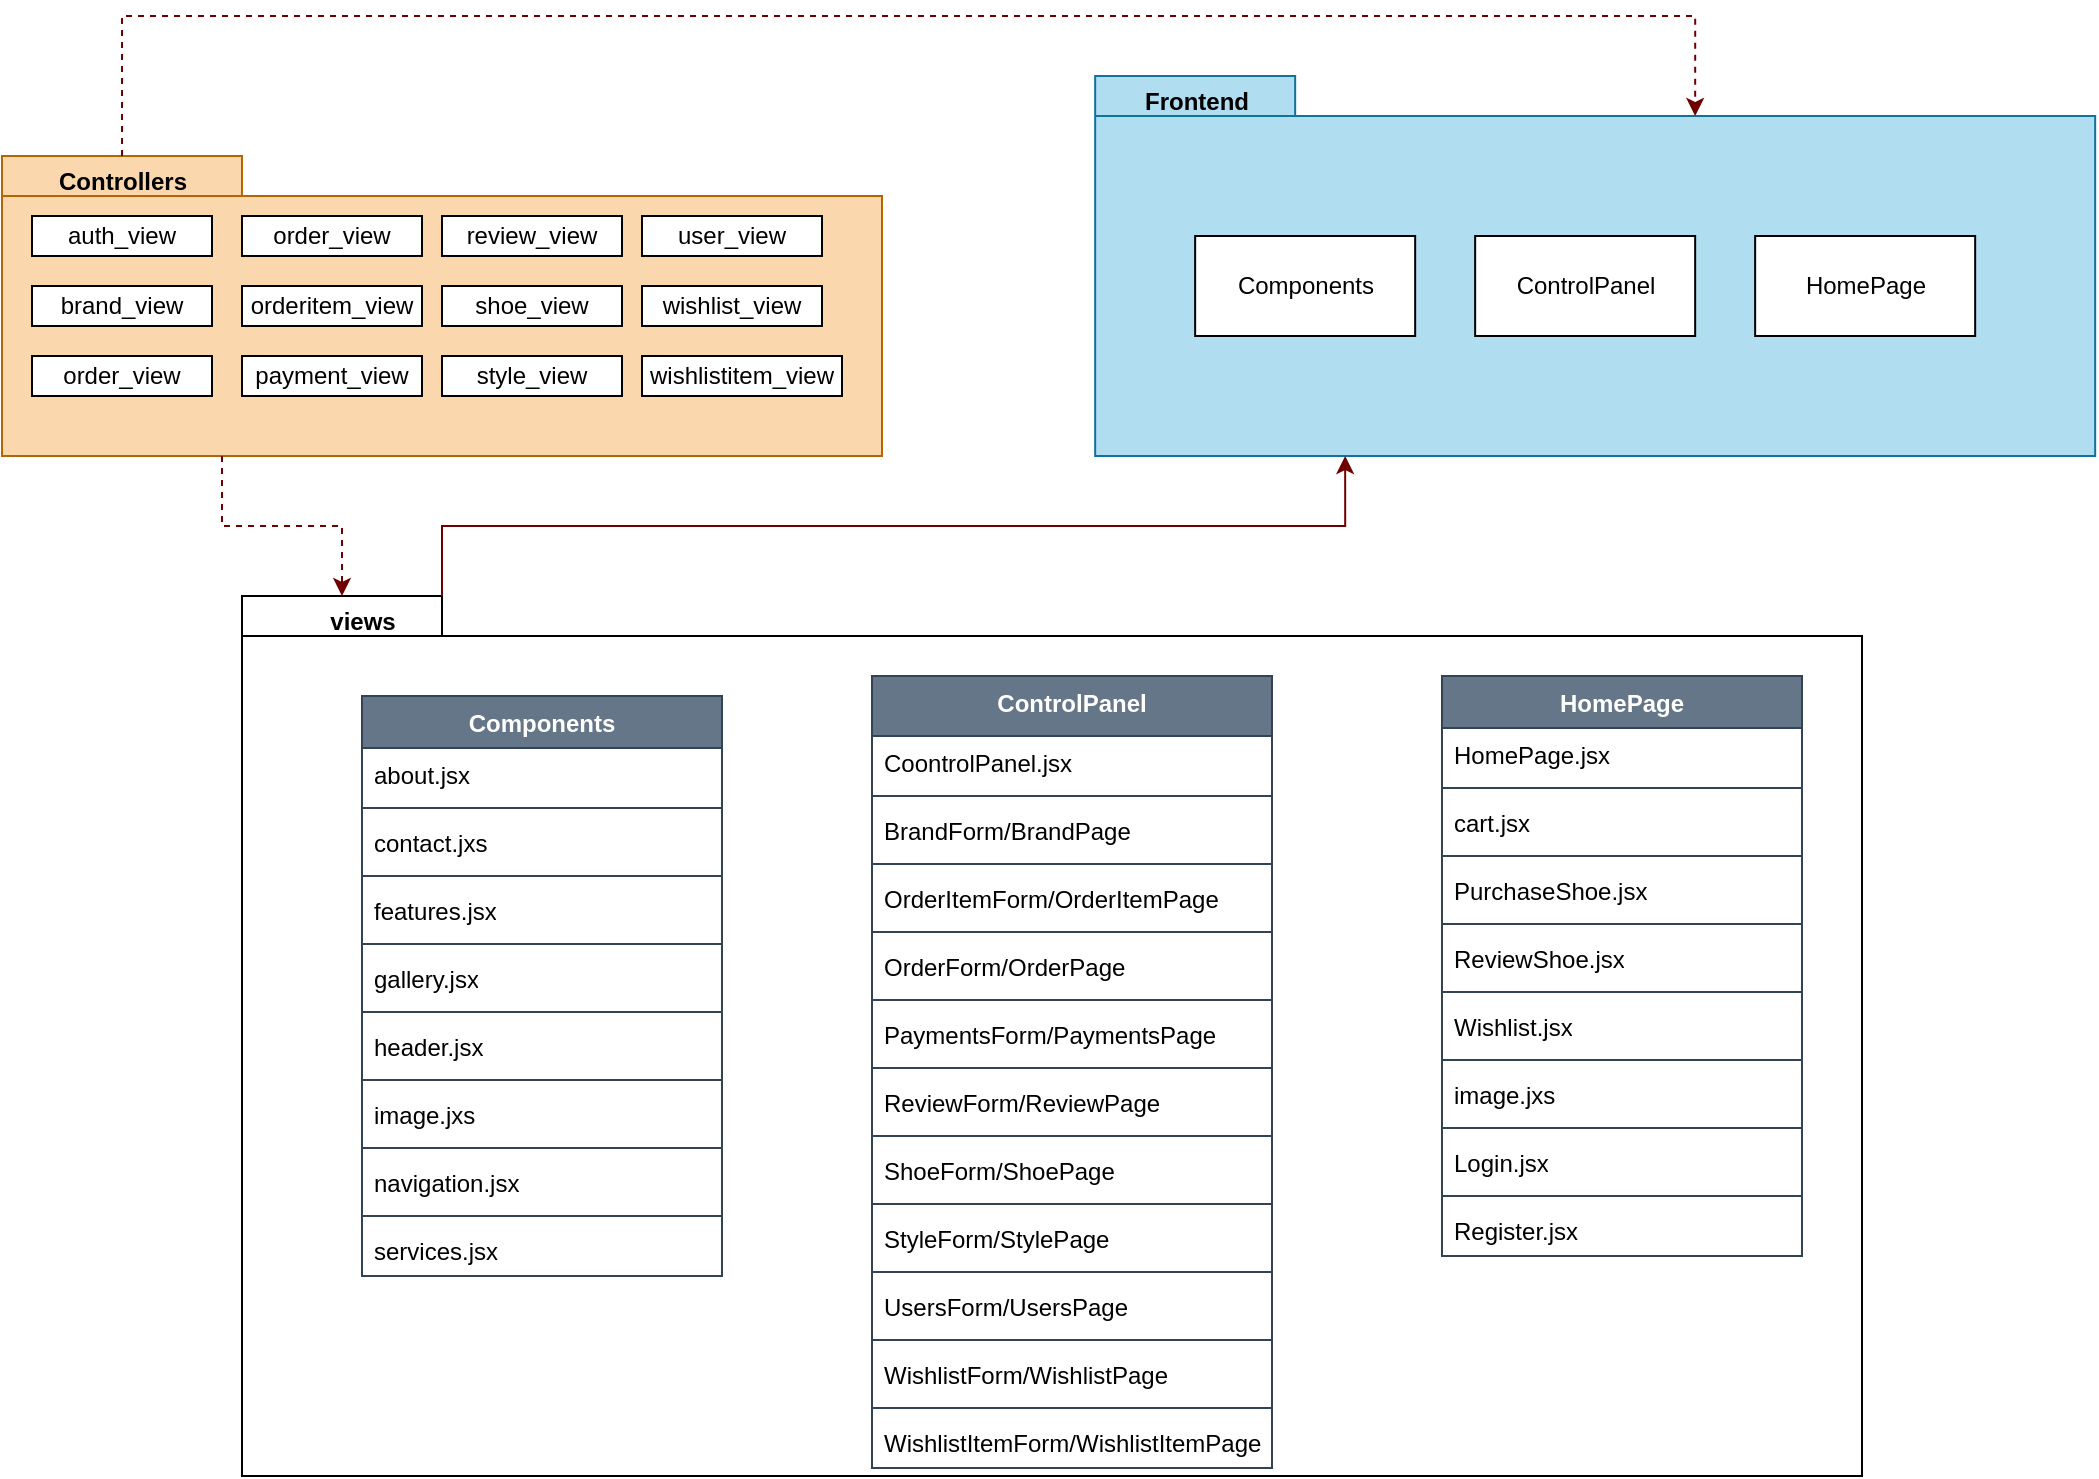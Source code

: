 <mxfile version="24.7.17">
  <diagram name="Page-1" id="XoJ6GztOsyJkERgWAAoV">
    <mxGraphModel dx="1909" dy="1129" grid="1" gridSize="10" guides="1" tooltips="1" connect="1" arrows="1" fold="1" page="1" pageScale="1" pageWidth="850" pageHeight="1100" math="0" shadow="0">
      <root>
        <mxCell id="0" />
        <mxCell id="1" parent="0" />
        <mxCell id="wtqg4yNwESzcqWfz0uw_-3" value="" style="shape=folder;fontStyle=1;spacingTop=10;tabWidth=100;tabHeight=20;tabPosition=left;html=1;whiteSpace=wrap;fillColor=#b1ddf0;strokeColor=#10739e;" vertex="1" parent="1">
          <mxGeometry x="906.58" y="110" width="500" height="190" as="geometry" />
        </mxCell>
        <mxCell id="wtqg4yNwESzcqWfz0uw_-4" value="Frontend" style="text;align=center;fontStyle=1;verticalAlign=middle;spacingLeft=3;spacingRight=3;strokeColor=none;rotatable=0;points=[[0,0.5],[1,0.5]];portConstraint=eastwest;html=1;" vertex="1" parent="1">
          <mxGeometry x="916.58" y="110" width="80" height="26" as="geometry" />
        </mxCell>
        <mxCell id="wtqg4yNwESzcqWfz0uw_-22" value="" style="shape=folder;fontStyle=1;spacingTop=10;tabWidth=120;tabHeight=20;tabPosition=left;html=1;whiteSpace=wrap;fillColor=#fad7ac;strokeColor=#b46504;" vertex="1" parent="1">
          <mxGeometry x="360" y="150" width="440" height="150" as="geometry" />
        </mxCell>
        <mxCell id="wtqg4yNwESzcqWfz0uw_-23" value="Controllers" style="text;align=center;fontStyle=1;verticalAlign=middle;spacingLeft=3;spacingRight=3;strokeColor=none;rotatable=0;points=[[0,0.5],[1,0.5]];portConstraint=eastwest;html=1;" vertex="1" parent="1">
          <mxGeometry x="380" y="150" width="80" height="26" as="geometry" />
        </mxCell>
        <mxCell id="wtqg4yNwESzcqWfz0uw_-27" value="orderitem_view" style="html=1;whiteSpace=wrap;" vertex="1" parent="1">
          <mxGeometry x="480" y="215" width="90" height="20" as="geometry" />
        </mxCell>
        <mxCell id="wtqg4yNwESzcqWfz0uw_-28" value="order_view" style="html=1;whiteSpace=wrap;" vertex="1" parent="1">
          <mxGeometry x="480" y="180" width="90" height="20" as="geometry" />
        </mxCell>
        <mxCell id="wtqg4yNwESzcqWfz0uw_-29" value="brand_view" style="html=1;whiteSpace=wrap;" vertex="1" parent="1">
          <mxGeometry x="375" y="215" width="90" height="20" as="geometry" />
        </mxCell>
        <mxCell id="wtqg4yNwESzcqWfz0uw_-30" value="auth_view" style="html=1;whiteSpace=wrap;" vertex="1" parent="1">
          <mxGeometry x="375" y="180" width="90" height="20" as="geometry" />
        </mxCell>
        <mxCell id="wtqg4yNwESzcqWfz0uw_-31" value="style_view" style="html=1;whiteSpace=wrap;" vertex="1" parent="1">
          <mxGeometry x="580" y="250" width="90" height="20" as="geometry" />
        </mxCell>
        <mxCell id="wtqg4yNwESzcqWfz0uw_-32" value="shoe_view" style="html=1;whiteSpace=wrap;" vertex="1" parent="1">
          <mxGeometry x="580" y="215" width="90" height="20" as="geometry" />
        </mxCell>
        <mxCell id="wtqg4yNwESzcqWfz0uw_-33" value="review_view" style="html=1;whiteSpace=wrap;" vertex="1" parent="1">
          <mxGeometry x="580" y="180" width="90" height="20" as="geometry" />
        </mxCell>
        <mxCell id="wtqg4yNwESzcqWfz0uw_-34" value="payment_view" style="html=1;whiteSpace=wrap;" vertex="1" parent="1">
          <mxGeometry x="480" y="250" width="90" height="20" as="geometry" />
        </mxCell>
        <mxCell id="wtqg4yNwESzcqWfz0uw_-35" value="order_view" style="html=1;whiteSpace=wrap;" vertex="1" parent="1">
          <mxGeometry x="375" y="250" width="90" height="20" as="geometry" />
        </mxCell>
        <mxCell id="wtqg4yNwESzcqWfz0uw_-36" value="user_view" style="html=1;whiteSpace=wrap;" vertex="1" parent="1">
          <mxGeometry x="680" y="180" width="90" height="20" as="geometry" />
        </mxCell>
        <mxCell id="wtqg4yNwESzcqWfz0uw_-37" value="wishlist_view" style="html=1;whiteSpace=wrap;" vertex="1" parent="1">
          <mxGeometry x="680" y="215" width="90" height="20" as="geometry" />
        </mxCell>
        <mxCell id="wtqg4yNwESzcqWfz0uw_-38" value="wishlistitem_view" style="html=1;whiteSpace=wrap;" vertex="1" parent="1">
          <mxGeometry x="680" y="250" width="100" height="20" as="geometry" />
        </mxCell>
        <mxCell id="wtqg4yNwESzcqWfz0uw_-39" value="HomePage" style="html=1;whiteSpace=wrap;" vertex="1" parent="1">
          <mxGeometry x="1236.58" y="190" width="110" height="50" as="geometry" />
        </mxCell>
        <mxCell id="wtqg4yNwESzcqWfz0uw_-41" value="ControlPanel" style="html=1;whiteSpace=wrap;" vertex="1" parent="1">
          <mxGeometry x="1096.58" y="190" width="110" height="50" as="geometry" />
        </mxCell>
        <mxCell id="wtqg4yNwESzcqWfz0uw_-42" value="Components" style="html=1;whiteSpace=wrap;" vertex="1" parent="1">
          <mxGeometry x="956.58" y="190" width="110" height="50" as="geometry" />
        </mxCell>
        <mxCell id="wtqg4yNwESzcqWfz0uw_-46" value="" style="shape=folder;fontStyle=1;spacingTop=10;tabWidth=100;tabHeight=20;tabPosition=left;html=1;whiteSpace=wrap;" vertex="1" parent="1">
          <mxGeometry x="480.0" y="370" width="810" height="440" as="geometry" />
        </mxCell>
        <mxCell id="wtqg4yNwESzcqWfz0uw_-47" value="views" style="text;align=center;fontStyle=1;verticalAlign=middle;spacingLeft=3;spacingRight=3;strokeColor=none;rotatable=0;points=[[0,0.5],[1,0.5]];portConstraint=eastwest;html=1;" vertex="1" parent="1">
          <mxGeometry x="500" y="370" width="80" height="26" as="geometry" />
        </mxCell>
        <mxCell id="wtqg4yNwESzcqWfz0uw_-88" value="Components" style="swimlane;fontStyle=1;align=center;verticalAlign=top;childLayout=stackLayout;horizontal=1;startSize=26;horizontalStack=0;resizeParent=1;resizeParentMax=0;resizeLast=0;collapsible=1;marginBottom=0;whiteSpace=wrap;html=1;fillColor=#647687;fontColor=#ffffff;strokeColor=#314354;" vertex="1" parent="1">
          <mxGeometry x="540" y="420" width="180" height="290" as="geometry" />
        </mxCell>
        <mxCell id="wtqg4yNwESzcqWfz0uw_-89" value="about.jsx" style="text;strokeColor=none;fillColor=none;align=left;verticalAlign=top;spacingLeft=4;spacingRight=4;overflow=hidden;rotatable=0;points=[[0,0.5],[1,0.5]];portConstraint=eastwest;whiteSpace=wrap;html=1;" vertex="1" parent="wtqg4yNwESzcqWfz0uw_-88">
          <mxGeometry y="26" width="180" height="26" as="geometry" />
        </mxCell>
        <mxCell id="wtqg4yNwESzcqWfz0uw_-90" value="" style="line;strokeWidth=1;fillColor=none;align=left;verticalAlign=middle;spacingTop=-1;spacingLeft=3;spacingRight=3;rotatable=0;labelPosition=right;points=[];portConstraint=eastwest;strokeColor=inherit;" vertex="1" parent="wtqg4yNwESzcqWfz0uw_-88">
          <mxGeometry y="52" width="180" height="8" as="geometry" />
        </mxCell>
        <mxCell id="wtqg4yNwESzcqWfz0uw_-91" value="contact.jxs" style="text;strokeColor=none;fillColor=none;align=left;verticalAlign=top;spacingLeft=4;spacingRight=4;overflow=hidden;rotatable=0;points=[[0,0.5],[1,0.5]];portConstraint=eastwest;whiteSpace=wrap;html=1;" vertex="1" parent="wtqg4yNwESzcqWfz0uw_-88">
          <mxGeometry y="60" width="180" height="26" as="geometry" />
        </mxCell>
        <mxCell id="wtqg4yNwESzcqWfz0uw_-97" value="" style="line;strokeWidth=1;fillColor=none;align=left;verticalAlign=middle;spacingTop=-1;spacingLeft=3;spacingRight=3;rotatable=0;labelPosition=right;points=[];portConstraint=eastwest;strokeColor=inherit;" vertex="1" parent="wtqg4yNwESzcqWfz0uw_-88">
          <mxGeometry y="86" width="180" height="8" as="geometry" />
        </mxCell>
        <mxCell id="wtqg4yNwESzcqWfz0uw_-92" value="features.jsx" style="text;strokeColor=none;fillColor=none;align=left;verticalAlign=top;spacingLeft=4;spacingRight=4;overflow=hidden;rotatable=0;points=[[0,0.5],[1,0.5]];portConstraint=eastwest;whiteSpace=wrap;html=1;" vertex="1" parent="wtqg4yNwESzcqWfz0uw_-88">
          <mxGeometry y="94" width="180" height="26" as="geometry" />
        </mxCell>
        <mxCell id="wtqg4yNwESzcqWfz0uw_-102" value="" style="line;strokeWidth=1;fillColor=none;align=left;verticalAlign=middle;spacingTop=-1;spacingLeft=3;spacingRight=3;rotatable=0;labelPosition=right;points=[];portConstraint=eastwest;strokeColor=inherit;" vertex="1" parent="wtqg4yNwESzcqWfz0uw_-88">
          <mxGeometry y="120" width="180" height="8" as="geometry" />
        </mxCell>
        <mxCell id="wtqg4yNwESzcqWfz0uw_-93" value="gallery.jsx" style="text;strokeColor=none;fillColor=none;align=left;verticalAlign=top;spacingLeft=4;spacingRight=4;overflow=hidden;rotatable=0;points=[[0,0.5],[1,0.5]];portConstraint=eastwest;whiteSpace=wrap;html=1;" vertex="1" parent="wtqg4yNwESzcqWfz0uw_-88">
          <mxGeometry y="128" width="180" height="26" as="geometry" />
        </mxCell>
        <mxCell id="wtqg4yNwESzcqWfz0uw_-103" value="" style="line;strokeWidth=1;fillColor=none;align=left;verticalAlign=middle;spacingTop=-1;spacingLeft=3;spacingRight=3;rotatable=0;labelPosition=right;points=[];portConstraint=eastwest;strokeColor=inherit;" vertex="1" parent="wtqg4yNwESzcqWfz0uw_-88">
          <mxGeometry y="154" width="180" height="8" as="geometry" />
        </mxCell>
        <mxCell id="wtqg4yNwESzcqWfz0uw_-95" value="header.jsx" style="text;strokeColor=none;fillColor=none;align=left;verticalAlign=top;spacingLeft=4;spacingRight=4;overflow=hidden;rotatable=0;points=[[0,0.5],[1,0.5]];portConstraint=eastwest;whiteSpace=wrap;html=1;" vertex="1" parent="wtqg4yNwESzcqWfz0uw_-88">
          <mxGeometry y="162" width="180" height="26" as="geometry" />
        </mxCell>
        <mxCell id="wtqg4yNwESzcqWfz0uw_-104" value="" style="line;strokeWidth=1;fillColor=none;align=left;verticalAlign=middle;spacingTop=-1;spacingLeft=3;spacingRight=3;rotatable=0;labelPosition=right;points=[];portConstraint=eastwest;strokeColor=inherit;" vertex="1" parent="wtqg4yNwESzcqWfz0uw_-88">
          <mxGeometry y="188" width="180" height="8" as="geometry" />
        </mxCell>
        <mxCell id="wtqg4yNwESzcqWfz0uw_-96" value="image.jxs" style="text;strokeColor=none;fillColor=none;align=left;verticalAlign=top;spacingLeft=4;spacingRight=4;overflow=hidden;rotatable=0;points=[[0,0.5],[1,0.5]];portConstraint=eastwest;whiteSpace=wrap;html=1;" vertex="1" parent="wtqg4yNwESzcqWfz0uw_-88">
          <mxGeometry y="196" width="180" height="26" as="geometry" />
        </mxCell>
        <mxCell id="wtqg4yNwESzcqWfz0uw_-105" value="" style="line;strokeWidth=1;fillColor=none;align=left;verticalAlign=middle;spacingTop=-1;spacingLeft=3;spacingRight=3;rotatable=0;labelPosition=right;points=[];portConstraint=eastwest;strokeColor=inherit;" vertex="1" parent="wtqg4yNwESzcqWfz0uw_-88">
          <mxGeometry y="222" width="180" height="8" as="geometry" />
        </mxCell>
        <mxCell id="wtqg4yNwESzcqWfz0uw_-94" value="navigation.jsx" style="text;strokeColor=none;fillColor=none;align=left;verticalAlign=top;spacingLeft=4;spacingRight=4;overflow=hidden;rotatable=0;points=[[0,0.5],[1,0.5]];portConstraint=eastwest;whiteSpace=wrap;html=1;" vertex="1" parent="wtqg4yNwESzcqWfz0uw_-88">
          <mxGeometry y="230" width="180" height="26" as="geometry" />
        </mxCell>
        <mxCell id="wtqg4yNwESzcqWfz0uw_-106" value="" style="line;strokeWidth=1;fillColor=none;align=left;verticalAlign=middle;spacingTop=-1;spacingLeft=3;spacingRight=3;rotatable=0;labelPosition=right;points=[];portConstraint=eastwest;strokeColor=inherit;" vertex="1" parent="wtqg4yNwESzcqWfz0uw_-88">
          <mxGeometry y="256" width="180" height="8" as="geometry" />
        </mxCell>
        <mxCell id="wtqg4yNwESzcqWfz0uw_-101" value="services.jsx" style="text;strokeColor=none;fillColor=none;align=left;verticalAlign=top;spacingLeft=4;spacingRight=4;overflow=hidden;rotatable=0;points=[[0,0.5],[1,0.5]];portConstraint=eastwest;whiteSpace=wrap;html=1;" vertex="1" parent="wtqg4yNwESzcqWfz0uw_-88">
          <mxGeometry y="264" width="180" height="26" as="geometry" />
        </mxCell>
        <mxCell id="wtqg4yNwESzcqWfz0uw_-107" value="HomePage" style="swimlane;fontStyle=1;align=center;verticalAlign=top;childLayout=stackLayout;horizontal=1;startSize=26;horizontalStack=0;resizeParent=1;resizeParentMax=0;resizeLast=0;collapsible=1;marginBottom=0;whiteSpace=wrap;html=1;fillColor=#647687;strokeColor=#314354;fontColor=#ffffff;" vertex="1" parent="1">
          <mxGeometry x="1080" y="410" width="180" height="290" as="geometry" />
        </mxCell>
        <mxCell id="wtqg4yNwESzcqWfz0uw_-110" value="HomePage.jsx" style="text;strokeColor=none;fillColor=none;align=left;verticalAlign=top;spacingLeft=4;spacingRight=4;overflow=hidden;rotatable=0;points=[[0,0.5],[1,0.5]];portConstraint=eastwest;whiteSpace=wrap;html=1;" vertex="1" parent="wtqg4yNwESzcqWfz0uw_-107">
          <mxGeometry y="26" width="180" height="26" as="geometry" />
        </mxCell>
        <mxCell id="wtqg4yNwESzcqWfz0uw_-147" value="" style="line;strokeWidth=1;fillColor=none;align=left;verticalAlign=middle;spacingTop=-1;spacingLeft=3;spacingRight=3;rotatable=0;labelPosition=right;points=[];portConstraint=eastwest;strokeColor=inherit;" vertex="1" parent="wtqg4yNwESzcqWfz0uw_-107">
          <mxGeometry y="52" width="180" height="8" as="geometry" />
        </mxCell>
        <mxCell id="wtqg4yNwESzcqWfz0uw_-146" value="cart.jsx" style="text;strokeColor=none;fillColor=none;align=left;verticalAlign=top;spacingLeft=4;spacingRight=4;overflow=hidden;rotatable=0;points=[[0,0.5],[1,0.5]];portConstraint=eastwest;whiteSpace=wrap;html=1;" vertex="1" parent="wtqg4yNwESzcqWfz0uw_-107">
          <mxGeometry y="60" width="180" height="26" as="geometry" />
        </mxCell>
        <mxCell id="wtqg4yNwESzcqWfz0uw_-111" value="" style="line;strokeWidth=1;fillColor=none;align=left;verticalAlign=middle;spacingTop=-1;spacingLeft=3;spacingRight=3;rotatable=0;labelPosition=right;points=[];portConstraint=eastwest;strokeColor=inherit;" vertex="1" parent="wtqg4yNwESzcqWfz0uw_-107">
          <mxGeometry y="86" width="180" height="8" as="geometry" />
        </mxCell>
        <mxCell id="wtqg4yNwESzcqWfz0uw_-112" value="PurchaseShoe.jsx" style="text;strokeColor=none;fillColor=none;align=left;verticalAlign=top;spacingLeft=4;spacingRight=4;overflow=hidden;rotatable=0;points=[[0,0.5],[1,0.5]];portConstraint=eastwest;whiteSpace=wrap;html=1;" vertex="1" parent="wtqg4yNwESzcqWfz0uw_-107">
          <mxGeometry y="94" width="180" height="26" as="geometry" />
        </mxCell>
        <mxCell id="wtqg4yNwESzcqWfz0uw_-113" value="" style="line;strokeWidth=1;fillColor=none;align=left;verticalAlign=middle;spacingTop=-1;spacingLeft=3;spacingRight=3;rotatable=0;labelPosition=right;points=[];portConstraint=eastwest;strokeColor=inherit;" vertex="1" parent="wtqg4yNwESzcqWfz0uw_-107">
          <mxGeometry y="120" width="180" height="8" as="geometry" />
        </mxCell>
        <mxCell id="wtqg4yNwESzcqWfz0uw_-114" value="ReviewShoe.jsx" style="text;strokeColor=none;fillColor=none;align=left;verticalAlign=top;spacingLeft=4;spacingRight=4;overflow=hidden;rotatable=0;points=[[0,0.5],[1,0.5]];portConstraint=eastwest;whiteSpace=wrap;html=1;" vertex="1" parent="wtqg4yNwESzcqWfz0uw_-107">
          <mxGeometry y="128" width="180" height="26" as="geometry" />
        </mxCell>
        <mxCell id="wtqg4yNwESzcqWfz0uw_-115" value="" style="line;strokeWidth=1;fillColor=none;align=left;verticalAlign=middle;spacingTop=-1;spacingLeft=3;spacingRight=3;rotatable=0;labelPosition=right;points=[];portConstraint=eastwest;strokeColor=inherit;" vertex="1" parent="wtqg4yNwESzcqWfz0uw_-107">
          <mxGeometry y="154" width="180" height="8" as="geometry" />
        </mxCell>
        <mxCell id="wtqg4yNwESzcqWfz0uw_-116" value="Wishlist.jsx" style="text;strokeColor=none;fillColor=none;align=left;verticalAlign=top;spacingLeft=4;spacingRight=4;overflow=hidden;rotatable=0;points=[[0,0.5],[1,0.5]];portConstraint=eastwest;whiteSpace=wrap;html=1;" vertex="1" parent="wtqg4yNwESzcqWfz0uw_-107">
          <mxGeometry y="162" width="180" height="26" as="geometry" />
        </mxCell>
        <mxCell id="wtqg4yNwESzcqWfz0uw_-117" value="" style="line;strokeWidth=1;fillColor=none;align=left;verticalAlign=middle;spacingTop=-1;spacingLeft=3;spacingRight=3;rotatable=0;labelPosition=right;points=[];portConstraint=eastwest;strokeColor=inherit;" vertex="1" parent="wtqg4yNwESzcqWfz0uw_-107">
          <mxGeometry y="188" width="180" height="8" as="geometry" />
        </mxCell>
        <mxCell id="wtqg4yNwESzcqWfz0uw_-118" value="image.jxs" style="text;strokeColor=none;fillColor=none;align=left;verticalAlign=top;spacingLeft=4;spacingRight=4;overflow=hidden;rotatable=0;points=[[0,0.5],[1,0.5]];portConstraint=eastwest;whiteSpace=wrap;html=1;" vertex="1" parent="wtqg4yNwESzcqWfz0uw_-107">
          <mxGeometry y="196" width="180" height="26" as="geometry" />
        </mxCell>
        <mxCell id="wtqg4yNwESzcqWfz0uw_-119" value="" style="line;strokeWidth=1;fillColor=none;align=left;verticalAlign=middle;spacingTop=-1;spacingLeft=3;spacingRight=3;rotatable=0;labelPosition=right;points=[];portConstraint=eastwest;strokeColor=inherit;" vertex="1" parent="wtqg4yNwESzcqWfz0uw_-107">
          <mxGeometry y="222" width="180" height="8" as="geometry" />
        </mxCell>
        <mxCell id="wtqg4yNwESzcqWfz0uw_-120" value="Login.jsx" style="text;strokeColor=none;fillColor=none;align=left;verticalAlign=top;spacingLeft=4;spacingRight=4;overflow=hidden;rotatable=0;points=[[0,0.5],[1,0.5]];portConstraint=eastwest;whiteSpace=wrap;html=1;" vertex="1" parent="wtqg4yNwESzcqWfz0uw_-107">
          <mxGeometry y="230" width="180" height="26" as="geometry" />
        </mxCell>
        <mxCell id="wtqg4yNwESzcqWfz0uw_-121" value="" style="line;strokeWidth=1;fillColor=none;align=left;verticalAlign=middle;spacingTop=-1;spacingLeft=3;spacingRight=3;rotatable=0;labelPosition=right;points=[];portConstraint=eastwest;strokeColor=inherit;" vertex="1" parent="wtqg4yNwESzcqWfz0uw_-107">
          <mxGeometry y="256" width="180" height="8" as="geometry" />
        </mxCell>
        <mxCell id="wtqg4yNwESzcqWfz0uw_-122" value="Register.jsx" style="text;strokeColor=none;fillColor=none;align=left;verticalAlign=top;spacingLeft=4;spacingRight=4;overflow=hidden;rotatable=0;points=[[0,0.5],[1,0.5]];portConstraint=eastwest;whiteSpace=wrap;html=1;" vertex="1" parent="wtqg4yNwESzcqWfz0uw_-107">
          <mxGeometry y="264" width="180" height="26" as="geometry" />
        </mxCell>
        <mxCell id="wtqg4yNwESzcqWfz0uw_-123" value="ControlPanel" style="swimlane;fontStyle=1;align=center;verticalAlign=top;childLayout=stackLayout;horizontal=1;startSize=30;horizontalStack=0;resizeParent=1;resizeParentMax=0;resizeLast=0;collapsible=1;marginBottom=0;whiteSpace=wrap;html=1;fillColor=#647687;fontColor=#ffffff;strokeColor=#314354;" vertex="1" parent="1">
          <mxGeometry x="795" y="410" width="200" height="396" as="geometry" />
        </mxCell>
        <mxCell id="wtqg4yNwESzcqWfz0uw_-124" value="CoontrolPanel.jsx" style="text;strokeColor=none;fillColor=none;align=left;verticalAlign=top;spacingLeft=4;spacingRight=4;overflow=hidden;rotatable=0;points=[[0,0.5],[1,0.5]];portConstraint=eastwest;whiteSpace=wrap;html=1;" vertex="1" parent="wtqg4yNwESzcqWfz0uw_-123">
          <mxGeometry y="30" width="200" height="26" as="geometry" />
        </mxCell>
        <mxCell id="wtqg4yNwESzcqWfz0uw_-143" value="" style="line;strokeWidth=1;fillColor=none;align=left;verticalAlign=middle;spacingTop=-1;spacingLeft=3;spacingRight=3;rotatable=0;labelPosition=right;points=[];portConstraint=eastwest;strokeColor=inherit;" vertex="1" parent="wtqg4yNwESzcqWfz0uw_-123">
          <mxGeometry y="56" width="200" height="8" as="geometry" />
        </mxCell>
        <mxCell id="wtqg4yNwESzcqWfz0uw_-142" value="BrandForm/BrandPage" style="text;strokeColor=none;fillColor=none;align=left;verticalAlign=top;spacingLeft=4;spacingRight=4;overflow=hidden;rotatable=0;points=[[0,0.5],[1,0.5]];portConstraint=eastwest;whiteSpace=wrap;html=1;" vertex="1" parent="wtqg4yNwESzcqWfz0uw_-123">
          <mxGeometry y="64" width="200" height="26" as="geometry" />
        </mxCell>
        <mxCell id="wtqg4yNwESzcqWfz0uw_-125" value="" style="line;strokeWidth=1;fillColor=none;align=left;verticalAlign=middle;spacingTop=-1;spacingLeft=3;spacingRight=3;rotatable=0;labelPosition=right;points=[];portConstraint=eastwest;strokeColor=inherit;" vertex="1" parent="wtqg4yNwESzcqWfz0uw_-123">
          <mxGeometry y="90" width="200" height="8" as="geometry" />
        </mxCell>
        <mxCell id="wtqg4yNwESzcqWfz0uw_-126" value="OrderItemForm/OrderItemPage" style="text;strokeColor=none;fillColor=none;align=left;verticalAlign=top;spacingLeft=4;spacingRight=4;overflow=hidden;rotatable=0;points=[[0,0.5],[1,0.5]];portConstraint=eastwest;whiteSpace=wrap;html=1;" vertex="1" parent="wtqg4yNwESzcqWfz0uw_-123">
          <mxGeometry y="98" width="200" height="26" as="geometry" />
        </mxCell>
        <mxCell id="wtqg4yNwESzcqWfz0uw_-127" value="" style="line;strokeWidth=1;fillColor=none;align=left;verticalAlign=middle;spacingTop=-1;spacingLeft=3;spacingRight=3;rotatable=0;labelPosition=right;points=[];portConstraint=eastwest;strokeColor=inherit;" vertex="1" parent="wtqg4yNwESzcqWfz0uw_-123">
          <mxGeometry y="124" width="200" height="8" as="geometry" />
        </mxCell>
        <mxCell id="wtqg4yNwESzcqWfz0uw_-128" value="OrderForm/OrderPage" style="text;strokeColor=none;fillColor=none;align=left;verticalAlign=top;spacingLeft=4;spacingRight=4;overflow=hidden;rotatable=0;points=[[0,0.5],[1,0.5]];portConstraint=eastwest;whiteSpace=wrap;html=1;" vertex="1" parent="wtqg4yNwESzcqWfz0uw_-123">
          <mxGeometry y="132" width="200" height="26" as="geometry" />
        </mxCell>
        <mxCell id="wtqg4yNwESzcqWfz0uw_-129" value="" style="line;strokeWidth=1;fillColor=none;align=left;verticalAlign=middle;spacingTop=-1;spacingLeft=3;spacingRight=3;rotatable=0;labelPosition=right;points=[];portConstraint=eastwest;strokeColor=inherit;" vertex="1" parent="wtqg4yNwESzcqWfz0uw_-123">
          <mxGeometry y="158" width="200" height="8" as="geometry" />
        </mxCell>
        <mxCell id="wtqg4yNwESzcqWfz0uw_-130" value="PaymentsForm/PaymentsPage" style="text;strokeColor=none;fillColor=none;align=left;verticalAlign=top;spacingLeft=4;spacingRight=4;overflow=hidden;rotatable=0;points=[[0,0.5],[1,0.5]];portConstraint=eastwest;whiteSpace=wrap;html=1;" vertex="1" parent="wtqg4yNwESzcqWfz0uw_-123">
          <mxGeometry y="166" width="200" height="26" as="geometry" />
        </mxCell>
        <mxCell id="wtqg4yNwESzcqWfz0uw_-131" value="" style="line;strokeWidth=1;fillColor=none;align=left;verticalAlign=middle;spacingTop=-1;spacingLeft=3;spacingRight=3;rotatable=0;labelPosition=right;points=[];portConstraint=eastwest;strokeColor=inherit;" vertex="1" parent="wtqg4yNwESzcqWfz0uw_-123">
          <mxGeometry y="192" width="200" height="8" as="geometry" />
        </mxCell>
        <mxCell id="wtqg4yNwESzcqWfz0uw_-132" value="ReviewForm/ReviewPage" style="text;strokeColor=none;fillColor=none;align=left;verticalAlign=top;spacingLeft=4;spacingRight=4;overflow=hidden;rotatable=0;points=[[0,0.5],[1,0.5]];portConstraint=eastwest;whiteSpace=wrap;html=1;" vertex="1" parent="wtqg4yNwESzcqWfz0uw_-123">
          <mxGeometry y="200" width="200" height="26" as="geometry" />
        </mxCell>
        <mxCell id="wtqg4yNwESzcqWfz0uw_-133" value="" style="line;strokeWidth=1;fillColor=none;align=left;verticalAlign=middle;spacingTop=-1;spacingLeft=3;spacingRight=3;rotatable=0;labelPosition=right;points=[];portConstraint=eastwest;strokeColor=inherit;" vertex="1" parent="wtqg4yNwESzcqWfz0uw_-123">
          <mxGeometry y="226" width="200" height="8" as="geometry" />
        </mxCell>
        <mxCell id="wtqg4yNwESzcqWfz0uw_-134" value="ShoeForm/ShoePage" style="text;strokeColor=none;fillColor=none;align=left;verticalAlign=top;spacingLeft=4;spacingRight=4;overflow=hidden;rotatable=0;points=[[0,0.5],[1,0.5]];portConstraint=eastwest;whiteSpace=wrap;html=1;" vertex="1" parent="wtqg4yNwESzcqWfz0uw_-123">
          <mxGeometry y="234" width="200" height="26" as="geometry" />
        </mxCell>
        <mxCell id="wtqg4yNwESzcqWfz0uw_-135" value="" style="line;strokeWidth=1;fillColor=none;align=left;verticalAlign=middle;spacingTop=-1;spacingLeft=3;spacingRight=3;rotatable=0;labelPosition=right;points=[];portConstraint=eastwest;strokeColor=inherit;" vertex="1" parent="wtqg4yNwESzcqWfz0uw_-123">
          <mxGeometry y="260" width="200" height="8" as="geometry" />
        </mxCell>
        <mxCell id="wtqg4yNwESzcqWfz0uw_-136" value="StyleForm/StylePage" style="text;strokeColor=none;fillColor=none;align=left;verticalAlign=top;spacingLeft=4;spacingRight=4;overflow=hidden;rotatable=0;points=[[0,0.5],[1,0.5]];portConstraint=eastwest;whiteSpace=wrap;html=1;" vertex="1" parent="wtqg4yNwESzcqWfz0uw_-123">
          <mxGeometry y="268" width="200" height="26" as="geometry" />
        </mxCell>
        <mxCell id="wtqg4yNwESzcqWfz0uw_-137" value="" style="line;strokeWidth=1;fillColor=none;align=left;verticalAlign=middle;spacingTop=-1;spacingLeft=3;spacingRight=3;rotatable=0;labelPosition=right;points=[];portConstraint=eastwest;strokeColor=inherit;" vertex="1" parent="wtqg4yNwESzcqWfz0uw_-123">
          <mxGeometry y="294" width="200" height="8" as="geometry" />
        </mxCell>
        <mxCell id="wtqg4yNwESzcqWfz0uw_-138" value="UsersForm/UsersPage" style="text;strokeColor=none;fillColor=none;align=left;verticalAlign=top;spacingLeft=4;spacingRight=4;overflow=hidden;rotatable=0;points=[[0,0.5],[1,0.5]];portConstraint=eastwest;whiteSpace=wrap;html=1;" vertex="1" parent="wtqg4yNwESzcqWfz0uw_-123">
          <mxGeometry y="302" width="200" height="26" as="geometry" />
        </mxCell>
        <mxCell id="wtqg4yNwESzcqWfz0uw_-141" value="" style="line;strokeWidth=1;fillColor=none;align=left;verticalAlign=middle;spacingTop=-1;spacingLeft=3;spacingRight=3;rotatable=0;labelPosition=right;points=[];portConstraint=eastwest;strokeColor=inherit;" vertex="1" parent="wtqg4yNwESzcqWfz0uw_-123">
          <mxGeometry y="328" width="200" height="8" as="geometry" />
        </mxCell>
        <mxCell id="wtqg4yNwESzcqWfz0uw_-140" value="WishlistForm/WishlistPage" style="text;strokeColor=none;fillColor=none;align=left;verticalAlign=top;spacingLeft=4;spacingRight=4;overflow=hidden;rotatable=0;points=[[0,0.5],[1,0.5]];portConstraint=eastwest;whiteSpace=wrap;html=1;" vertex="1" parent="wtqg4yNwESzcqWfz0uw_-123">
          <mxGeometry y="336" width="200" height="26" as="geometry" />
        </mxCell>
        <mxCell id="wtqg4yNwESzcqWfz0uw_-145" value="" style="line;strokeWidth=1;fillColor=none;align=left;verticalAlign=middle;spacingTop=-1;spacingLeft=3;spacingRight=3;rotatable=0;labelPosition=right;points=[];portConstraint=eastwest;strokeColor=inherit;" vertex="1" parent="wtqg4yNwESzcqWfz0uw_-123">
          <mxGeometry y="362" width="200" height="8" as="geometry" />
        </mxCell>
        <mxCell id="wtqg4yNwESzcqWfz0uw_-144" value="WishlistItemForm/WishlistItemPage" style="text;strokeColor=none;fillColor=none;align=left;verticalAlign=top;spacingLeft=4;spacingRight=4;overflow=hidden;rotatable=0;points=[[0,0.5],[1,0.5]];portConstraint=eastwest;whiteSpace=wrap;html=1;" vertex="1" parent="wtqg4yNwESzcqWfz0uw_-123">
          <mxGeometry y="370" width="200" height="26" as="geometry" />
        </mxCell>
        <mxCell id="wtqg4yNwESzcqWfz0uw_-149" style="edgeStyle=orthogonalEdgeStyle;rounded=0;orthogonalLoop=1;jettySize=auto;html=1;exitX=0;exitY=0;exitDx=100;exitDy=0;exitPerimeter=0;entryX=0.25;entryY=1;entryDx=0;entryDy=0;entryPerimeter=0;fillColor=#a20025;strokeColor=#6F0000;" edge="1" parent="1" source="wtqg4yNwESzcqWfz0uw_-46" target="wtqg4yNwESzcqWfz0uw_-3">
          <mxGeometry relative="1" as="geometry" />
        </mxCell>
        <mxCell id="wtqg4yNwESzcqWfz0uw_-150" style="edgeStyle=orthogonalEdgeStyle;rounded=0;orthogonalLoop=1;jettySize=auto;html=1;exitX=0;exitY=0;exitDx=60;exitDy=0;exitPerimeter=0;entryX=0;entryY=0;entryDx=300;entryDy=20;entryPerimeter=0;dashed=1;fillColor=#a20025;strokeColor=#6F0000;" edge="1" parent="1" source="wtqg4yNwESzcqWfz0uw_-22" target="wtqg4yNwESzcqWfz0uw_-3">
          <mxGeometry relative="1" as="geometry">
            <Array as="points">
              <mxPoint x="420" y="80" />
              <mxPoint x="1207" y="80" />
            </Array>
          </mxGeometry>
        </mxCell>
        <mxCell id="wtqg4yNwESzcqWfz0uw_-151" style="edgeStyle=orthogonalEdgeStyle;rounded=0;orthogonalLoop=1;jettySize=auto;html=1;exitX=0.25;exitY=1;exitDx=0;exitDy=0;exitPerimeter=0;entryX=0;entryY=0;entryDx=50;entryDy=0;entryPerimeter=0;dashed=1;fillColor=#a20025;strokeColor=#6F0000;" edge="1" parent="1" source="wtqg4yNwESzcqWfz0uw_-22" target="wtqg4yNwESzcqWfz0uw_-46">
          <mxGeometry relative="1" as="geometry" />
        </mxCell>
      </root>
    </mxGraphModel>
  </diagram>
</mxfile>
